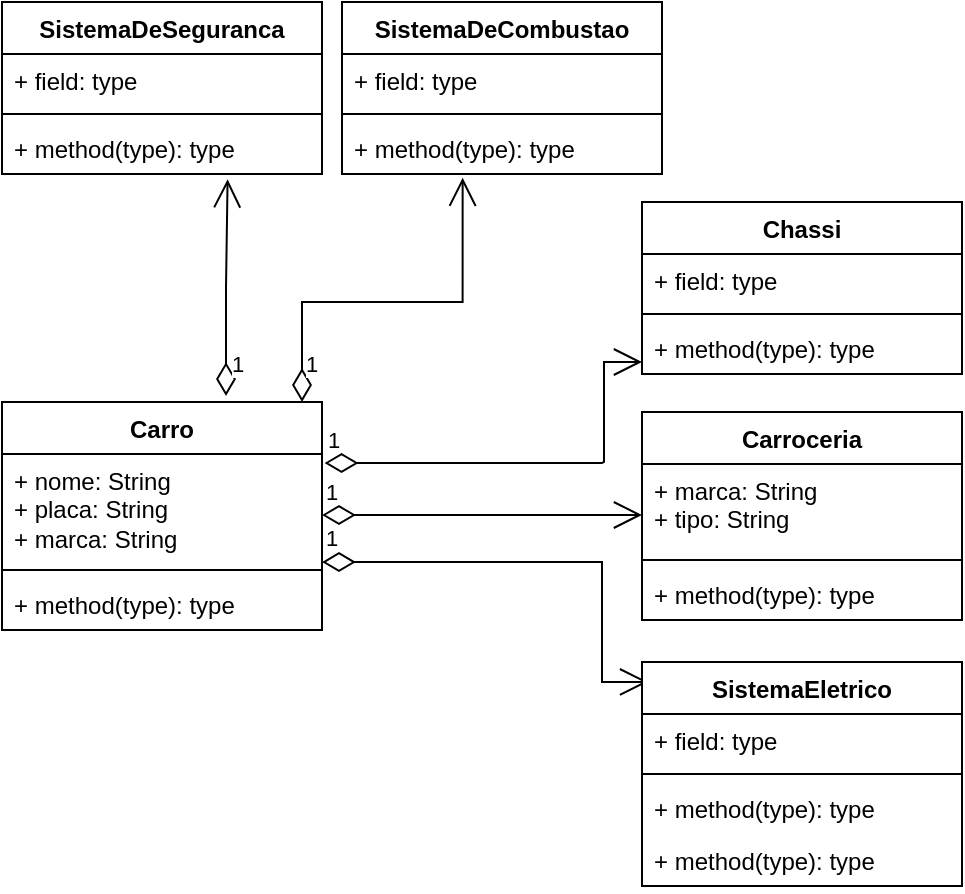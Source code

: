 <mxfile version="24.4.2" type="github">
  <diagram name="Página-1" id="z-0REUnZL9QmkvWz6wbS">
    <mxGraphModel dx="1318" dy="541" grid="1" gridSize="10" guides="1" tooltips="1" connect="1" arrows="1" fold="1" page="1" pageScale="1" pageWidth="1169" pageHeight="827" math="0" shadow="0">
      <root>
        <mxCell id="0" />
        <mxCell id="1" parent="0" />
        <mxCell id="1uTAzycj1BVcC_7WjwZ4-1" value="Carro" style="swimlane;fontStyle=1;align=center;verticalAlign=top;childLayout=stackLayout;horizontal=1;startSize=26;horizontalStack=0;resizeParent=1;resizeParentMax=0;resizeLast=0;collapsible=1;marginBottom=0;whiteSpace=wrap;html=1;" vertex="1" parent="1">
          <mxGeometry x="480" y="240" width="160" height="114" as="geometry" />
        </mxCell>
        <mxCell id="1uTAzycj1BVcC_7WjwZ4-2" value="+ nome: String&lt;div&gt;+ placa: String&lt;/div&gt;&lt;div&gt;+ marca: String&lt;/div&gt;" style="text;strokeColor=none;fillColor=none;align=left;verticalAlign=top;spacingLeft=4;spacingRight=4;overflow=hidden;rotatable=0;points=[[0,0.5],[1,0.5]];portConstraint=eastwest;whiteSpace=wrap;html=1;" vertex="1" parent="1uTAzycj1BVcC_7WjwZ4-1">
          <mxGeometry y="26" width="160" height="54" as="geometry" />
        </mxCell>
        <mxCell id="1uTAzycj1BVcC_7WjwZ4-3" value="" style="line;strokeWidth=1;fillColor=none;align=left;verticalAlign=middle;spacingTop=-1;spacingLeft=3;spacingRight=3;rotatable=0;labelPosition=right;points=[];portConstraint=eastwest;strokeColor=inherit;" vertex="1" parent="1uTAzycj1BVcC_7WjwZ4-1">
          <mxGeometry y="80" width="160" height="8" as="geometry" />
        </mxCell>
        <mxCell id="1uTAzycj1BVcC_7WjwZ4-4" value="+ method(type): type" style="text;strokeColor=none;fillColor=none;align=left;verticalAlign=top;spacingLeft=4;spacingRight=4;overflow=hidden;rotatable=0;points=[[0,0.5],[1,0.5]];portConstraint=eastwest;whiteSpace=wrap;html=1;" vertex="1" parent="1uTAzycj1BVcC_7WjwZ4-1">
          <mxGeometry y="88" width="160" height="26" as="geometry" />
        </mxCell>
        <mxCell id="1uTAzycj1BVcC_7WjwZ4-5" value="1" style="endArrow=open;html=1;endSize=12;startArrow=diamondThin;startSize=14;startFill=0;edgeStyle=orthogonalEdgeStyle;align=left;verticalAlign=bottom;rounded=0;" edge="1" parent="1">
          <mxGeometry x="-1" y="3" relative="1" as="geometry">
            <mxPoint x="640" y="296.5" as="sourcePoint" />
            <mxPoint x="800" y="296.5" as="targetPoint" />
          </mxGeometry>
        </mxCell>
        <mxCell id="1uTAzycj1BVcC_7WjwZ4-6" value="Carroceria" style="swimlane;fontStyle=1;align=center;verticalAlign=top;childLayout=stackLayout;horizontal=1;startSize=26;horizontalStack=0;resizeParent=1;resizeParentMax=0;resizeLast=0;collapsible=1;marginBottom=0;whiteSpace=wrap;html=1;" vertex="1" parent="1">
          <mxGeometry x="800" y="245" width="160" height="104" as="geometry" />
        </mxCell>
        <mxCell id="1uTAzycj1BVcC_7WjwZ4-7" value="+ marca: String&lt;div&gt;+ tipo: String&lt;/div&gt;" style="text;strokeColor=none;fillColor=none;align=left;verticalAlign=top;spacingLeft=4;spacingRight=4;overflow=hidden;rotatable=0;points=[[0,0.5],[1,0.5]];portConstraint=eastwest;whiteSpace=wrap;html=1;" vertex="1" parent="1uTAzycj1BVcC_7WjwZ4-6">
          <mxGeometry y="26" width="160" height="44" as="geometry" />
        </mxCell>
        <mxCell id="1uTAzycj1BVcC_7WjwZ4-8" value="" style="line;strokeWidth=1;fillColor=none;align=left;verticalAlign=middle;spacingTop=-1;spacingLeft=3;spacingRight=3;rotatable=0;labelPosition=right;points=[];portConstraint=eastwest;strokeColor=inherit;" vertex="1" parent="1uTAzycj1BVcC_7WjwZ4-6">
          <mxGeometry y="70" width="160" height="8" as="geometry" />
        </mxCell>
        <mxCell id="1uTAzycj1BVcC_7WjwZ4-9" value="+ method(type): type" style="text;strokeColor=none;fillColor=none;align=left;verticalAlign=top;spacingLeft=4;spacingRight=4;overflow=hidden;rotatable=0;points=[[0,0.5],[1,0.5]];portConstraint=eastwest;whiteSpace=wrap;html=1;" vertex="1" parent="1uTAzycj1BVcC_7WjwZ4-6">
          <mxGeometry y="78" width="160" height="26" as="geometry" />
        </mxCell>
        <mxCell id="1uTAzycj1BVcC_7WjwZ4-10" value="1" style="endArrow=open;html=1;endSize=12;startArrow=diamondThin;startSize=14;startFill=0;edgeStyle=orthogonalEdgeStyle;align=left;verticalAlign=bottom;rounded=0;exitX=1.006;exitY=-0.038;exitDx=0;exitDy=0;exitPerimeter=0;entryX=0.019;entryY=0.089;entryDx=0;entryDy=0;entryPerimeter=0;" edge="1" parent="1" target="1uTAzycj1BVcC_7WjwZ4-12">
          <mxGeometry x="-1" y="3" relative="1" as="geometry">
            <mxPoint x="640" y="320.012" as="sourcePoint" />
            <mxPoint x="800" y="370" as="targetPoint" />
            <Array as="points">
              <mxPoint x="780" y="320" />
              <mxPoint x="780" y="380" />
            </Array>
          </mxGeometry>
        </mxCell>
        <mxCell id="1uTAzycj1BVcC_7WjwZ4-12" value="SistemaEletrico" style="swimlane;fontStyle=1;align=center;verticalAlign=top;childLayout=stackLayout;horizontal=1;startSize=26;horizontalStack=0;resizeParent=1;resizeParentMax=0;resizeLast=0;collapsible=1;marginBottom=0;whiteSpace=wrap;html=1;" vertex="1" parent="1">
          <mxGeometry x="800" y="370" width="160" height="112" as="geometry" />
        </mxCell>
        <mxCell id="1uTAzycj1BVcC_7WjwZ4-13" value="+ field: type" style="text;strokeColor=none;fillColor=none;align=left;verticalAlign=top;spacingLeft=4;spacingRight=4;overflow=hidden;rotatable=0;points=[[0,0.5],[1,0.5]];portConstraint=eastwest;whiteSpace=wrap;html=1;" vertex="1" parent="1uTAzycj1BVcC_7WjwZ4-12">
          <mxGeometry y="26" width="160" height="26" as="geometry" />
        </mxCell>
        <mxCell id="1uTAzycj1BVcC_7WjwZ4-14" value="" style="line;strokeWidth=1;fillColor=none;align=left;verticalAlign=middle;spacingTop=-1;spacingLeft=3;spacingRight=3;rotatable=0;labelPosition=right;points=[];portConstraint=eastwest;strokeColor=inherit;" vertex="1" parent="1uTAzycj1BVcC_7WjwZ4-12">
          <mxGeometry y="52" width="160" height="8" as="geometry" />
        </mxCell>
        <mxCell id="1uTAzycj1BVcC_7WjwZ4-16" value="+ method(type): type" style="text;strokeColor=none;fillColor=none;align=left;verticalAlign=top;spacingLeft=4;spacingRight=4;overflow=hidden;rotatable=0;points=[[0,0.5],[1,0.5]];portConstraint=eastwest;whiteSpace=wrap;html=1;" vertex="1" parent="1uTAzycj1BVcC_7WjwZ4-12">
          <mxGeometry y="60" width="160" height="26" as="geometry" />
        </mxCell>
        <mxCell id="1uTAzycj1BVcC_7WjwZ4-15" value="+ method(type): type" style="text;strokeColor=none;fillColor=none;align=left;verticalAlign=top;spacingLeft=4;spacingRight=4;overflow=hidden;rotatable=0;points=[[0,0.5],[1,0.5]];portConstraint=eastwest;whiteSpace=wrap;html=1;" vertex="1" parent="1uTAzycj1BVcC_7WjwZ4-12">
          <mxGeometry y="86" width="160" height="26" as="geometry" />
        </mxCell>
        <mxCell id="1uTAzycj1BVcC_7WjwZ4-17" value="1" style="endArrow=open;html=1;endSize=12;startArrow=diamondThin;startSize=14;startFill=0;edgeStyle=orthogonalEdgeStyle;align=left;verticalAlign=bottom;rounded=0;entryX=-0.008;entryY=-0.019;entryDx=0;entryDy=0;entryPerimeter=0;" edge="1" parent="1">
          <mxGeometry x="-1" y="3" relative="1" as="geometry">
            <mxPoint x="641.28" y="270.5" as="sourcePoint" />
            <mxPoint x="800" y="220.006" as="targetPoint" />
            <Array as="points">
              <mxPoint x="780" y="271" />
              <mxPoint x="781" y="270" />
              <mxPoint x="781" y="220" />
            </Array>
          </mxGeometry>
        </mxCell>
        <mxCell id="1uTAzycj1BVcC_7WjwZ4-18" value="Chassi" style="swimlane;fontStyle=1;align=center;verticalAlign=top;childLayout=stackLayout;horizontal=1;startSize=26;horizontalStack=0;resizeParent=1;resizeParentMax=0;resizeLast=0;collapsible=1;marginBottom=0;whiteSpace=wrap;html=1;" vertex="1" parent="1">
          <mxGeometry x="800" y="140" width="160" height="86" as="geometry" />
        </mxCell>
        <mxCell id="1uTAzycj1BVcC_7WjwZ4-19" value="+ field: type" style="text;strokeColor=none;fillColor=none;align=left;verticalAlign=top;spacingLeft=4;spacingRight=4;overflow=hidden;rotatable=0;points=[[0,0.5],[1,0.5]];portConstraint=eastwest;whiteSpace=wrap;html=1;" vertex="1" parent="1uTAzycj1BVcC_7WjwZ4-18">
          <mxGeometry y="26" width="160" height="26" as="geometry" />
        </mxCell>
        <mxCell id="1uTAzycj1BVcC_7WjwZ4-20" value="" style="line;strokeWidth=1;fillColor=none;align=left;verticalAlign=middle;spacingTop=-1;spacingLeft=3;spacingRight=3;rotatable=0;labelPosition=right;points=[];portConstraint=eastwest;strokeColor=inherit;" vertex="1" parent="1uTAzycj1BVcC_7WjwZ4-18">
          <mxGeometry y="52" width="160" height="8" as="geometry" />
        </mxCell>
        <mxCell id="1uTAzycj1BVcC_7WjwZ4-21" value="+ method(type): type" style="text;strokeColor=none;fillColor=none;align=left;verticalAlign=top;spacingLeft=4;spacingRight=4;overflow=hidden;rotatable=0;points=[[0,0.5],[1,0.5]];portConstraint=eastwest;whiteSpace=wrap;html=1;" vertex="1" parent="1uTAzycj1BVcC_7WjwZ4-18">
          <mxGeometry y="60" width="160" height="26" as="geometry" />
        </mxCell>
        <mxCell id="1uTAzycj1BVcC_7WjwZ4-23" value="1" style="endArrow=open;html=1;endSize=12;startArrow=diamondThin;startSize=14;startFill=0;edgeStyle=orthogonalEdgeStyle;align=left;verticalAlign=bottom;rounded=0;exitX=0.895;exitY=0.002;exitDx=0;exitDy=0;exitPerimeter=0;entryX=0.377;entryY=1.071;entryDx=0;entryDy=0;entryPerimeter=0;" edge="1" parent="1" target="1uTAzycj1BVcC_7WjwZ4-27">
          <mxGeometry x="-0.895" relative="1" as="geometry">
            <mxPoint x="630.01" y="239.998" as="sourcePoint" />
            <mxPoint x="710" y="130" as="targetPoint" />
            <Array as="points">
              <mxPoint x="630" y="190" />
              <mxPoint x="710" y="190" />
            </Array>
            <mxPoint as="offset" />
          </mxGeometry>
        </mxCell>
        <mxCell id="1uTAzycj1BVcC_7WjwZ4-24" value="SistemaDeCombustao" style="swimlane;fontStyle=1;align=center;verticalAlign=top;childLayout=stackLayout;horizontal=1;startSize=26;horizontalStack=0;resizeParent=1;resizeParentMax=0;resizeLast=0;collapsible=1;marginBottom=0;whiteSpace=wrap;html=1;" vertex="1" parent="1">
          <mxGeometry x="650" y="40" width="160" height="86" as="geometry" />
        </mxCell>
        <mxCell id="1uTAzycj1BVcC_7WjwZ4-25" value="+ field: type" style="text;strokeColor=none;fillColor=none;align=left;verticalAlign=top;spacingLeft=4;spacingRight=4;overflow=hidden;rotatable=0;points=[[0,0.5],[1,0.5]];portConstraint=eastwest;whiteSpace=wrap;html=1;" vertex="1" parent="1uTAzycj1BVcC_7WjwZ4-24">
          <mxGeometry y="26" width="160" height="26" as="geometry" />
        </mxCell>
        <mxCell id="1uTAzycj1BVcC_7WjwZ4-26" value="" style="line;strokeWidth=1;fillColor=none;align=left;verticalAlign=middle;spacingTop=-1;spacingLeft=3;spacingRight=3;rotatable=0;labelPosition=right;points=[];portConstraint=eastwest;strokeColor=inherit;" vertex="1" parent="1uTAzycj1BVcC_7WjwZ4-24">
          <mxGeometry y="52" width="160" height="8" as="geometry" />
        </mxCell>
        <mxCell id="1uTAzycj1BVcC_7WjwZ4-27" value="+ method(type): type" style="text;strokeColor=none;fillColor=none;align=left;verticalAlign=top;spacingLeft=4;spacingRight=4;overflow=hidden;rotatable=0;points=[[0,0.5],[1,0.5]];portConstraint=eastwest;whiteSpace=wrap;html=1;" vertex="1" parent="1uTAzycj1BVcC_7WjwZ4-24">
          <mxGeometry y="60" width="160" height="26" as="geometry" />
        </mxCell>
        <mxCell id="1uTAzycj1BVcC_7WjwZ4-29" value="SistemaDeSeguranca" style="swimlane;fontStyle=1;align=center;verticalAlign=top;childLayout=stackLayout;horizontal=1;startSize=26;horizontalStack=0;resizeParent=1;resizeParentMax=0;resizeLast=0;collapsible=1;marginBottom=0;whiteSpace=wrap;html=1;" vertex="1" parent="1">
          <mxGeometry x="480" y="40" width="160" height="86" as="geometry" />
        </mxCell>
        <mxCell id="1uTAzycj1BVcC_7WjwZ4-30" value="+ field: type" style="text;strokeColor=none;fillColor=none;align=left;verticalAlign=top;spacingLeft=4;spacingRight=4;overflow=hidden;rotatable=0;points=[[0,0.5],[1,0.5]];portConstraint=eastwest;whiteSpace=wrap;html=1;" vertex="1" parent="1uTAzycj1BVcC_7WjwZ4-29">
          <mxGeometry y="26" width="160" height="26" as="geometry" />
        </mxCell>
        <mxCell id="1uTAzycj1BVcC_7WjwZ4-31" value="" style="line;strokeWidth=1;fillColor=none;align=left;verticalAlign=middle;spacingTop=-1;spacingLeft=3;spacingRight=3;rotatable=0;labelPosition=right;points=[];portConstraint=eastwest;strokeColor=inherit;" vertex="1" parent="1uTAzycj1BVcC_7WjwZ4-29">
          <mxGeometry y="52" width="160" height="8" as="geometry" />
        </mxCell>
        <mxCell id="1uTAzycj1BVcC_7WjwZ4-32" value="+ method(type): type" style="text;strokeColor=none;fillColor=none;align=left;verticalAlign=top;spacingLeft=4;spacingRight=4;overflow=hidden;rotatable=0;points=[[0,0.5],[1,0.5]];portConstraint=eastwest;whiteSpace=wrap;html=1;" vertex="1" parent="1uTAzycj1BVcC_7WjwZ4-29">
          <mxGeometry y="60" width="160" height="26" as="geometry" />
        </mxCell>
        <mxCell id="1uTAzycj1BVcC_7WjwZ4-33" value="1" style="endArrow=open;html=1;endSize=12;startArrow=diamondThin;startSize=14;startFill=0;edgeStyle=orthogonalEdgeStyle;align=left;verticalAlign=bottom;rounded=0;exitX=0.7;exitY=-0.026;exitDx=0;exitDy=0;exitPerimeter=0;entryX=0.705;entryY=1.103;entryDx=0;entryDy=0;entryPerimeter=0;" edge="1" parent="1" source="1uTAzycj1BVcC_7WjwZ4-1" target="1uTAzycj1BVcC_7WjwZ4-32">
          <mxGeometry x="-0.871" y="-1" relative="1" as="geometry">
            <mxPoint x="460" y="160" as="sourcePoint" />
            <mxPoint x="620" y="160" as="targetPoint" />
            <Array as="points">
              <mxPoint x="592" y="183" />
              <mxPoint x="593" y="183" />
            </Array>
            <mxPoint as="offset" />
          </mxGeometry>
        </mxCell>
      </root>
    </mxGraphModel>
  </diagram>
</mxfile>
